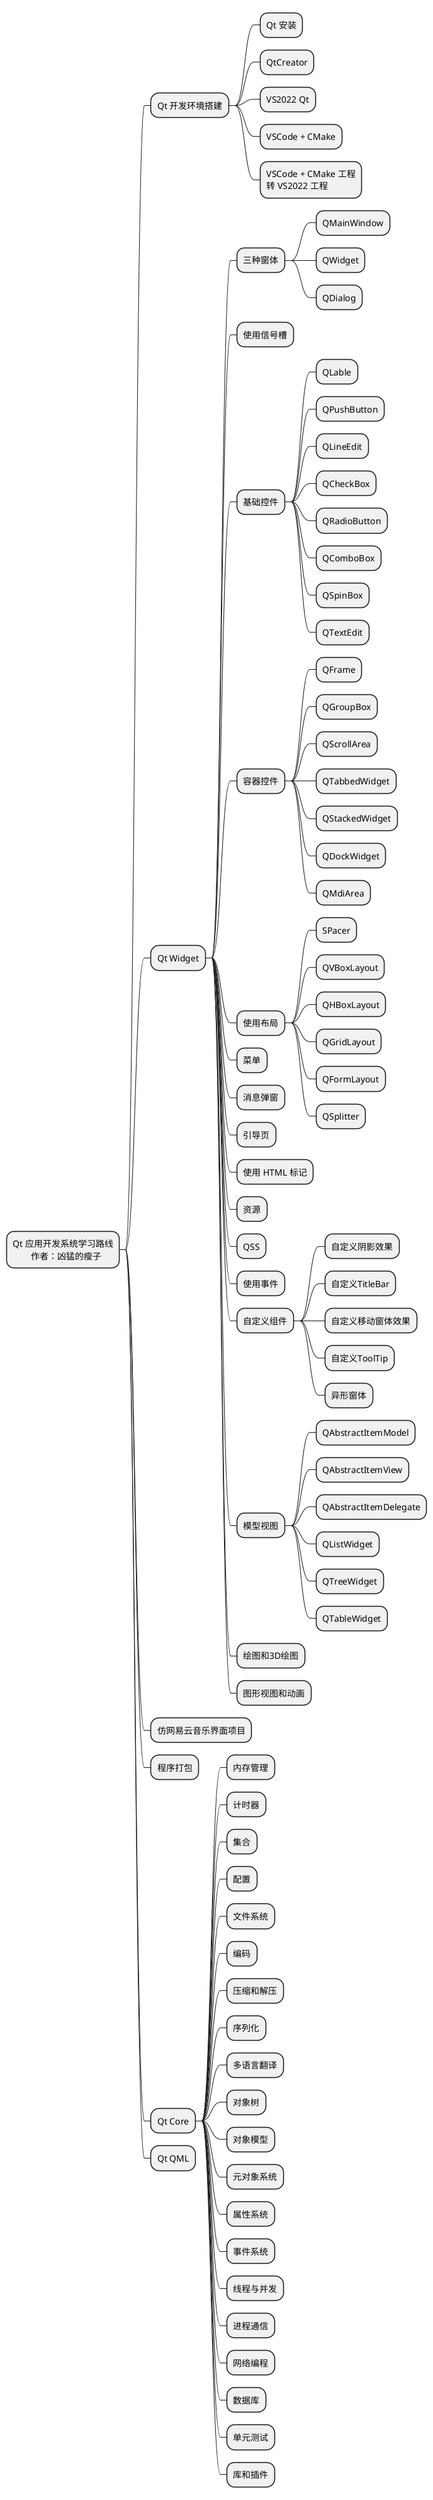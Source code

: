 @startmindmap
+ Qt 应用开发系统学习路线\n        作者：凶猛的瘦子
++ Qt 开发环境搭建
+++ Qt 安装
+++ QtCreator
+++ VS2022 Qt
+++ VSCode + CMake
+++ VSCode + CMake 工程\n转 VS2022 工程
++ Qt Widget
+++ 三种窗体
++++ QMainWindow
++++ QWidget
++++ QDialog
+++ 使用信号槽
+++ 基础控件
++++ QLable
++++ QPushButton
++++ QLineEdit
++++ QCheckBox
++++ QRadioButton
++++ QComboBox
++++ QSpinBox
++++ QTextEdit
+++ 容器控件
++++ QFrame
++++ QGroupBox
++++ QScrollArea
++++ QTabbedWidget
++++ QStackedWidget
++++ QDockWidget
++++ QMdiArea
+++ 使用布局
++++ SPacer
++++ QVBoxLayout
++++ QHBoxLayout
++++ QGridLayout
++++ QFormLayout
++++ QSplitter
+++ 菜单
+++ 消息弹窗
+++ 引导页
+++ 使用 HTML 标记
+++ 资源
+++ QSS
+++ 使用事件
+++ 自定义组件
++++ 自定义阴影效果
++++ 自定义TitleBar
++++ 自定义移动窗体效果
++++ 自定义ToolTip
++++ 异形窗体
+++ 模型视图
++++ QAbstractItemModel
++++ QAbstractItemView
++++ QAbstractItemDelegate
++++ QListWidget
++++ QTreeWidget
++++ QTableWidget
+++ 绘图和3D绘图
+++ 图形视图和动画
++ 仿网易云音乐界面项目
++ 程序打包
++ Qt Core
+++ 内存管理
+++ 计时器
+++ 集合
+++ 配置
+++ 文件系统
+++ 编码
+++ 压缩和解压
+++ 序列化
+++ 多语言翻译
+++ 对象树
+++ 对象模型
+++ 元对象系统
+++ 属性系统
+++ 事件系统
+++ 线程与并发
+++ 进程通信
+++ 网络编程
+++ 数据库
+++ 单元测试
+++ 库和插件
++ Qt QML
@endmindmap